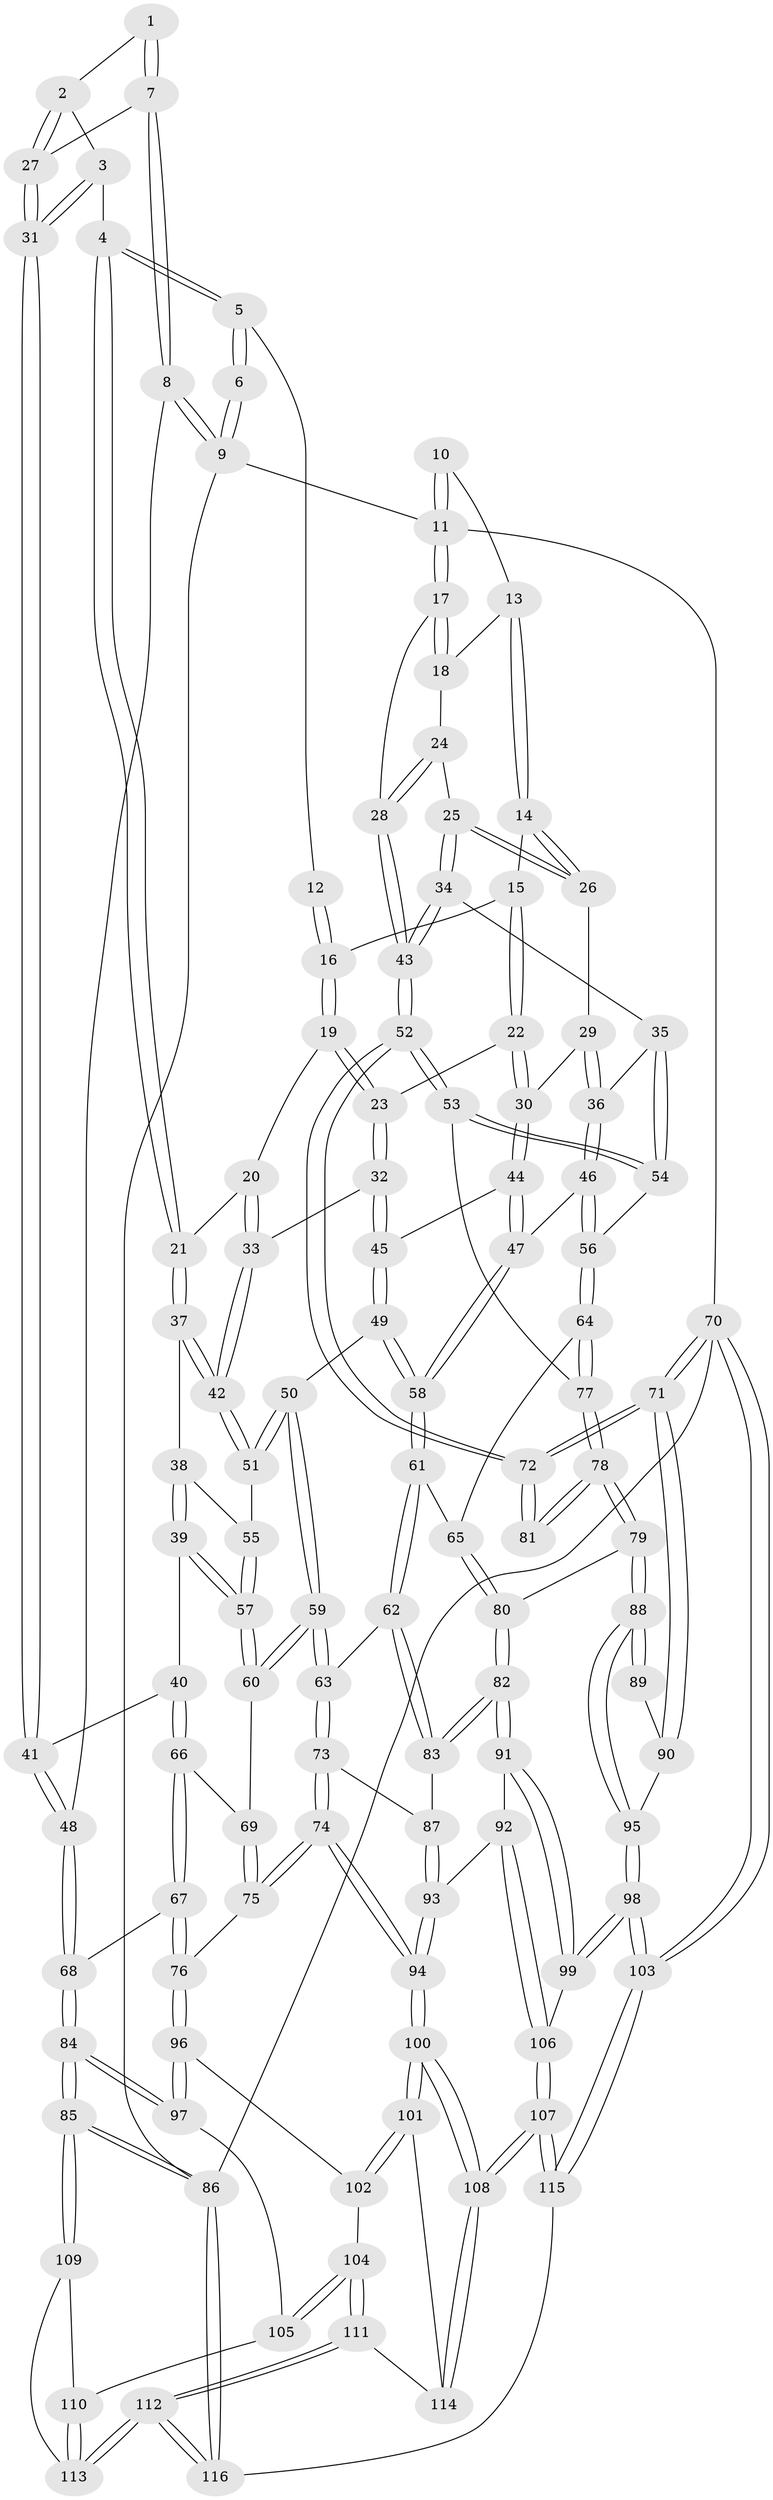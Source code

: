 // coarse degree distribution, {5: 0.1891891891891892, 3: 0.35135135135135137, 2: 0.08108108108108109, 4: 0.32432432432432434, 6: 0.05405405405405406}
// Generated by graph-tools (version 1.1) at 2025/38/03/04/25 23:38:34]
// undirected, 116 vertices, 287 edges
graph export_dot {
  node [color=gray90,style=filled];
  1 [pos="+0.08822620490042309+0.027487348645711975"];
  2 [pos="+0.1754607670366424+0.13093434874734258"];
  3 [pos="+0.32775843441758823+0.09773619409712046"];
  4 [pos="+0.3535200577827889+0.08548195848598153"];
  5 [pos="+0.3902778258144887+0"];
  6 [pos="+0.02783345525768367+0"];
  7 [pos="+0.05816499613089551+0.21092386317326609"];
  8 [pos="+0+0.19666099326338077"];
  9 [pos="+0+0"];
  10 [pos="+0.9503564340204838+0"];
  11 [pos="+1+0"];
  12 [pos="+0.45138025238323426+0"];
  13 [pos="+0.8543617684365283+0.017521394230592704"];
  14 [pos="+0.7392030606896534+0.11655591767210122"];
  15 [pos="+0.6284355312923854+0.06994352278536518"];
  16 [pos="+0.6177193094318396+0.06315356711847754"];
  17 [pos="+1+0.20887933624587915"];
  18 [pos="+0.8941832750028574+0.08236310485006113"];
  19 [pos="+0.5446505376676131+0.1944497735313425"];
  20 [pos="+0.4418031217741548+0.16053061308845665"];
  21 [pos="+0.35510542704044906+0.09000686494852018"];
  22 [pos="+0.6179449648967142+0.23550954862255008"];
  23 [pos="+0.5647118884490961+0.22669865145044382"];
  24 [pos="+0.9052306542100884+0.14493419028442717"];
  25 [pos="+0.9010601307277444+0.21262524559839757"];
  26 [pos="+0.7419440452017032+0.16596271113252087"];
  27 [pos="+0.08279894348492346+0.22403872748097295"];
  28 [pos="+1+0.2124286602106101"];
  29 [pos="+0.7416770227095971+0.166937922574766"];
  30 [pos="+0.6269618447127643+0.23965047911119788"];
  31 [pos="+0.13390736272884793+0.2883663540705135"];
  32 [pos="+0.5216739001820447+0.2965063099232494"];
  33 [pos="+0.47995275735851484+0.305592319111352"];
  34 [pos="+0.9169127122456875+0.2516275710160353"];
  35 [pos="+0.801645451969602+0.3006714396278434"];
  36 [pos="+0.7741094784471811+0.30328119618176086"];
  37 [pos="+0.33834182540523255+0.23168387926688844"];
  38 [pos="+0.2823290625801943+0.3097644422835073"];
  39 [pos="+0.23137464317660233+0.3394010383757172"];
  40 [pos="+0.16761821550212466+0.3443465846886503"];
  41 [pos="+0.149357146731774+0.3285259487112389"];
  42 [pos="+0.4475853721500781+0.33422448263259363"];
  43 [pos="+1+0.3990162419593046"];
  44 [pos="+0.6582374985891254+0.33503412676892363"];
  45 [pos="+0.570369760504175+0.3403047616416073"];
  46 [pos="+0.732085518643481+0.35814624684568674"];
  47 [pos="+0.6780720112716432+0.35056220608803623"];
  48 [pos="+0+0.4817161766336191"];
  49 [pos="+0.5501760149098666+0.39039519505103637"];
  50 [pos="+0.4578927336396106+0.38910577590902523"];
  51 [pos="+0.44530562071661034+0.34397439728896473"];
  52 [pos="+1+0.4733338370654424"];
  53 [pos="+1+0.48255064598710656"];
  54 [pos="+0.9913874806965701+0.47988572523688955"];
  55 [pos="+0.3649308799461168+0.3636435007838979"];
  56 [pos="+0.7823243517355548+0.47676200833150584"];
  57 [pos="+0.3377066717816794+0.4643968783702998"];
  58 [pos="+0.5884823260966625+0.4668376250795283"];
  59 [pos="+0.4404160306421978+0.496543689895548"];
  60 [pos="+0.345260599098242+0.48596082988850464"];
  61 [pos="+0.5709724720850834+0.5702257063347373"];
  62 [pos="+0.5524765296562502+0.5829569011238996"];
  63 [pos="+0.5344611430774849+0.5886605230530386"];
  64 [pos="+0.7215589526256097+0.5510835002554374"];
  65 [pos="+0.7211414104176962+0.5513032126092329"];
  66 [pos="+0.16003908510735107+0.5061996761666439"];
  67 [pos="+0.10881785169613571+0.5682786154223863"];
  68 [pos="+0+0.5738779696207442"];
  69 [pos="+0.30600834855174863+0.5165864358934056"];
  70 [pos="+1+1"];
  71 [pos="+1+0.8168406516410467"];
  72 [pos="+1+0.544515353844631"];
  73 [pos="+0.4801182969272798+0.680063572102692"];
  74 [pos="+0.4167142248400081+0.7538027860076352"];
  75 [pos="+0.3098176523775384+0.7269214489525279"];
  76 [pos="+0.22670949493590337+0.7384777739479331"];
  77 [pos="+0.833615689911913+0.6424886609509783"];
  78 [pos="+0.8424148933487231+0.7191389170375214"];
  79 [pos="+0.8235653237875152+0.7550381922825852"];
  80 [pos="+0.7484163768963434+0.7592717230669855"];
  81 [pos="+1+0.650902784388596"];
  82 [pos="+0.7382098647643939+0.764421971908765"];
  83 [pos="+0.6941853160125107+0.7412528072926096"];
  84 [pos="+0+0.6682601783463532"];
  85 [pos="+0+0.9458021707536093"];
  86 [pos="+0+1"];
  87 [pos="+0.6168749723282644+0.7602701333922945"];
  88 [pos="+0.8520472756388714+0.7885707086602705"];
  89 [pos="+0.9423079358861796+0.7502172217741536"];
  90 [pos="+0.9783019196124221+0.8007724962748806"];
  91 [pos="+0.7365793862921579+0.767793551890439"];
  92 [pos="+0.6625896996096665+0.8554086007824243"];
  93 [pos="+0.6088869857506252+0.8358301972336258"];
  94 [pos="+0.44379690844217135+0.8331507090205468"];
  95 [pos="+0.8691657442876184+0.8181798597207096"];
  96 [pos="+0.203951883849909+0.766157844371274"];
  97 [pos="+0.16069618438934438+0.8004038057632094"];
  98 [pos="+0.8835060702996788+0.9857171901086857"];
  99 [pos="+0.7824059977793513+0.92718309117156"];
  100 [pos="+0.44254415806086617+0.8682694081680918"];
  101 [pos="+0.3053759490550262+0.9360714129584534"];
  102 [pos="+0.26214771644451634+0.8947090224057811"];
  103 [pos="+1+1"];
  104 [pos="+0.23151186726894302+0.927190695093773"];
  105 [pos="+0.1568656611201577+0.8092193541596566"];
  106 [pos="+0.6707928149437983+0.9101511353840954"];
  107 [pos="+0.5387172649511006+1"];
  108 [pos="+0.5236794264390348+1"];
  109 [pos="+0.026080818248725008+0.9042363528095809"];
  110 [pos="+0.15260579759209153+0.8167720024506974"];
  111 [pos="+0.22682158166755417+1"];
  112 [pos="+0.1852708431783323+1"];
  113 [pos="+0.1683376039574558+1"];
  114 [pos="+0.2888140966319448+0.9612790213438651"];
  115 [pos="+0.543444015658037+1"];
  116 [pos="+0.17561405434399824+1"];
  1 -- 2;
  1 -- 7;
  1 -- 7;
  2 -- 3;
  2 -- 27;
  2 -- 27;
  3 -- 4;
  3 -- 31;
  3 -- 31;
  4 -- 5;
  4 -- 5;
  4 -- 21;
  4 -- 21;
  5 -- 6;
  5 -- 6;
  5 -- 12;
  6 -- 9;
  6 -- 9;
  7 -- 8;
  7 -- 8;
  7 -- 27;
  8 -- 9;
  8 -- 9;
  8 -- 48;
  9 -- 11;
  9 -- 86;
  10 -- 11;
  10 -- 11;
  10 -- 13;
  11 -- 17;
  11 -- 17;
  11 -- 70;
  12 -- 16;
  12 -- 16;
  13 -- 14;
  13 -- 14;
  13 -- 18;
  14 -- 15;
  14 -- 26;
  14 -- 26;
  15 -- 16;
  15 -- 22;
  15 -- 22;
  16 -- 19;
  16 -- 19;
  17 -- 18;
  17 -- 18;
  17 -- 28;
  18 -- 24;
  19 -- 20;
  19 -- 23;
  19 -- 23;
  20 -- 21;
  20 -- 33;
  20 -- 33;
  21 -- 37;
  21 -- 37;
  22 -- 23;
  22 -- 30;
  22 -- 30;
  23 -- 32;
  23 -- 32;
  24 -- 25;
  24 -- 28;
  24 -- 28;
  25 -- 26;
  25 -- 26;
  25 -- 34;
  25 -- 34;
  26 -- 29;
  27 -- 31;
  27 -- 31;
  28 -- 43;
  28 -- 43;
  29 -- 30;
  29 -- 36;
  29 -- 36;
  30 -- 44;
  30 -- 44;
  31 -- 41;
  31 -- 41;
  32 -- 33;
  32 -- 45;
  32 -- 45;
  33 -- 42;
  33 -- 42;
  34 -- 35;
  34 -- 43;
  34 -- 43;
  35 -- 36;
  35 -- 54;
  35 -- 54;
  36 -- 46;
  36 -- 46;
  37 -- 38;
  37 -- 42;
  37 -- 42;
  38 -- 39;
  38 -- 39;
  38 -- 55;
  39 -- 40;
  39 -- 57;
  39 -- 57;
  40 -- 41;
  40 -- 66;
  40 -- 66;
  41 -- 48;
  41 -- 48;
  42 -- 51;
  42 -- 51;
  43 -- 52;
  43 -- 52;
  44 -- 45;
  44 -- 47;
  44 -- 47;
  45 -- 49;
  45 -- 49;
  46 -- 47;
  46 -- 56;
  46 -- 56;
  47 -- 58;
  47 -- 58;
  48 -- 68;
  48 -- 68;
  49 -- 50;
  49 -- 58;
  49 -- 58;
  50 -- 51;
  50 -- 51;
  50 -- 59;
  50 -- 59;
  51 -- 55;
  52 -- 53;
  52 -- 53;
  52 -- 72;
  52 -- 72;
  53 -- 54;
  53 -- 54;
  53 -- 77;
  54 -- 56;
  55 -- 57;
  55 -- 57;
  56 -- 64;
  56 -- 64;
  57 -- 60;
  57 -- 60;
  58 -- 61;
  58 -- 61;
  59 -- 60;
  59 -- 60;
  59 -- 63;
  59 -- 63;
  60 -- 69;
  61 -- 62;
  61 -- 62;
  61 -- 65;
  62 -- 63;
  62 -- 83;
  62 -- 83;
  63 -- 73;
  63 -- 73;
  64 -- 65;
  64 -- 77;
  64 -- 77;
  65 -- 80;
  65 -- 80;
  66 -- 67;
  66 -- 67;
  66 -- 69;
  67 -- 68;
  67 -- 76;
  67 -- 76;
  68 -- 84;
  68 -- 84;
  69 -- 75;
  69 -- 75;
  70 -- 71;
  70 -- 71;
  70 -- 103;
  70 -- 103;
  70 -- 86;
  71 -- 72;
  71 -- 72;
  71 -- 90;
  71 -- 90;
  72 -- 81;
  72 -- 81;
  73 -- 74;
  73 -- 74;
  73 -- 87;
  74 -- 75;
  74 -- 75;
  74 -- 94;
  74 -- 94;
  75 -- 76;
  76 -- 96;
  76 -- 96;
  77 -- 78;
  77 -- 78;
  78 -- 79;
  78 -- 79;
  78 -- 81;
  78 -- 81;
  79 -- 80;
  79 -- 88;
  79 -- 88;
  80 -- 82;
  80 -- 82;
  82 -- 83;
  82 -- 83;
  82 -- 91;
  82 -- 91;
  83 -- 87;
  84 -- 85;
  84 -- 85;
  84 -- 97;
  84 -- 97;
  85 -- 86;
  85 -- 86;
  85 -- 109;
  85 -- 109;
  86 -- 116;
  86 -- 116;
  87 -- 93;
  87 -- 93;
  88 -- 89;
  88 -- 89;
  88 -- 95;
  88 -- 95;
  89 -- 90;
  90 -- 95;
  91 -- 92;
  91 -- 99;
  91 -- 99;
  92 -- 93;
  92 -- 106;
  92 -- 106;
  93 -- 94;
  93 -- 94;
  94 -- 100;
  94 -- 100;
  95 -- 98;
  95 -- 98;
  96 -- 97;
  96 -- 97;
  96 -- 102;
  97 -- 105;
  98 -- 99;
  98 -- 99;
  98 -- 103;
  98 -- 103;
  99 -- 106;
  100 -- 101;
  100 -- 101;
  100 -- 108;
  100 -- 108;
  101 -- 102;
  101 -- 102;
  101 -- 114;
  102 -- 104;
  103 -- 115;
  103 -- 115;
  104 -- 105;
  104 -- 105;
  104 -- 111;
  104 -- 111;
  105 -- 110;
  106 -- 107;
  106 -- 107;
  107 -- 108;
  107 -- 108;
  107 -- 115;
  107 -- 115;
  108 -- 114;
  108 -- 114;
  109 -- 110;
  109 -- 113;
  110 -- 113;
  110 -- 113;
  111 -- 112;
  111 -- 112;
  111 -- 114;
  112 -- 113;
  112 -- 113;
  112 -- 116;
  112 -- 116;
  115 -- 116;
}
